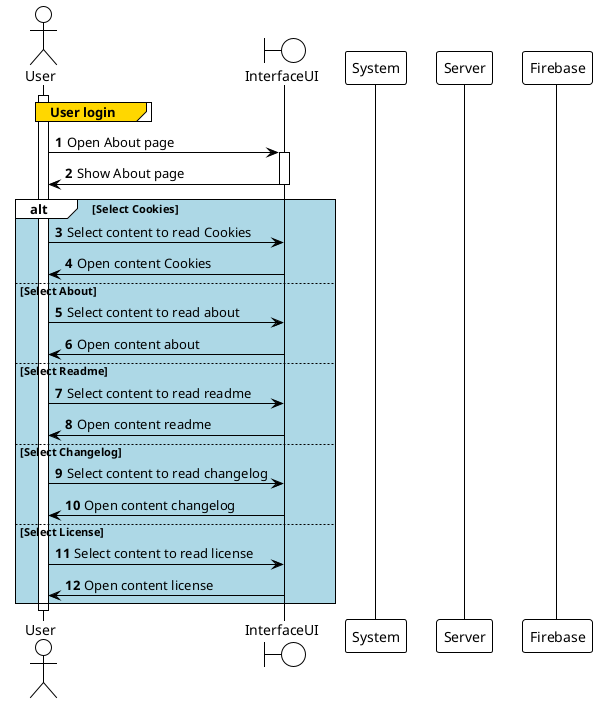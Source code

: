 @startuml
'https://plantuml.com/sequence-diagram
!theme plain

autonumber

actor User
boundary InterfaceUI
participant System
participant Server
participant Firebase

activate User
group#Gold User login

end

User -> InterfaceUI: Open About page
activate InterfaceUI
User <- InterfaceUI: Show About page
deactivate InterfaceUI

'User -> InterfaceUI: Select content to read

alt #LightBlue Select Cookies
  User -> InterfaceUI: Select content to read Cookies
  User <- InterfaceUI: Open content Cookies
else #LightBlue Select About
  User -> InterfaceUI: Select content to read about
  User <- InterfaceUI: Open content about
else #LightBlue Select Readme
  User -> InterfaceUI: Select content to read readme
  User <- InterfaceUI: Open content readme
else #LightBlue Select Changelog
  User -> InterfaceUI: Select content to read changelog
  User <- InterfaceUI: Open content changelog
else #LightBlue Select License
  User -> InterfaceUI: Select content to read license
  User <- InterfaceUI: Open content license
end

deactivate User

@enduml
